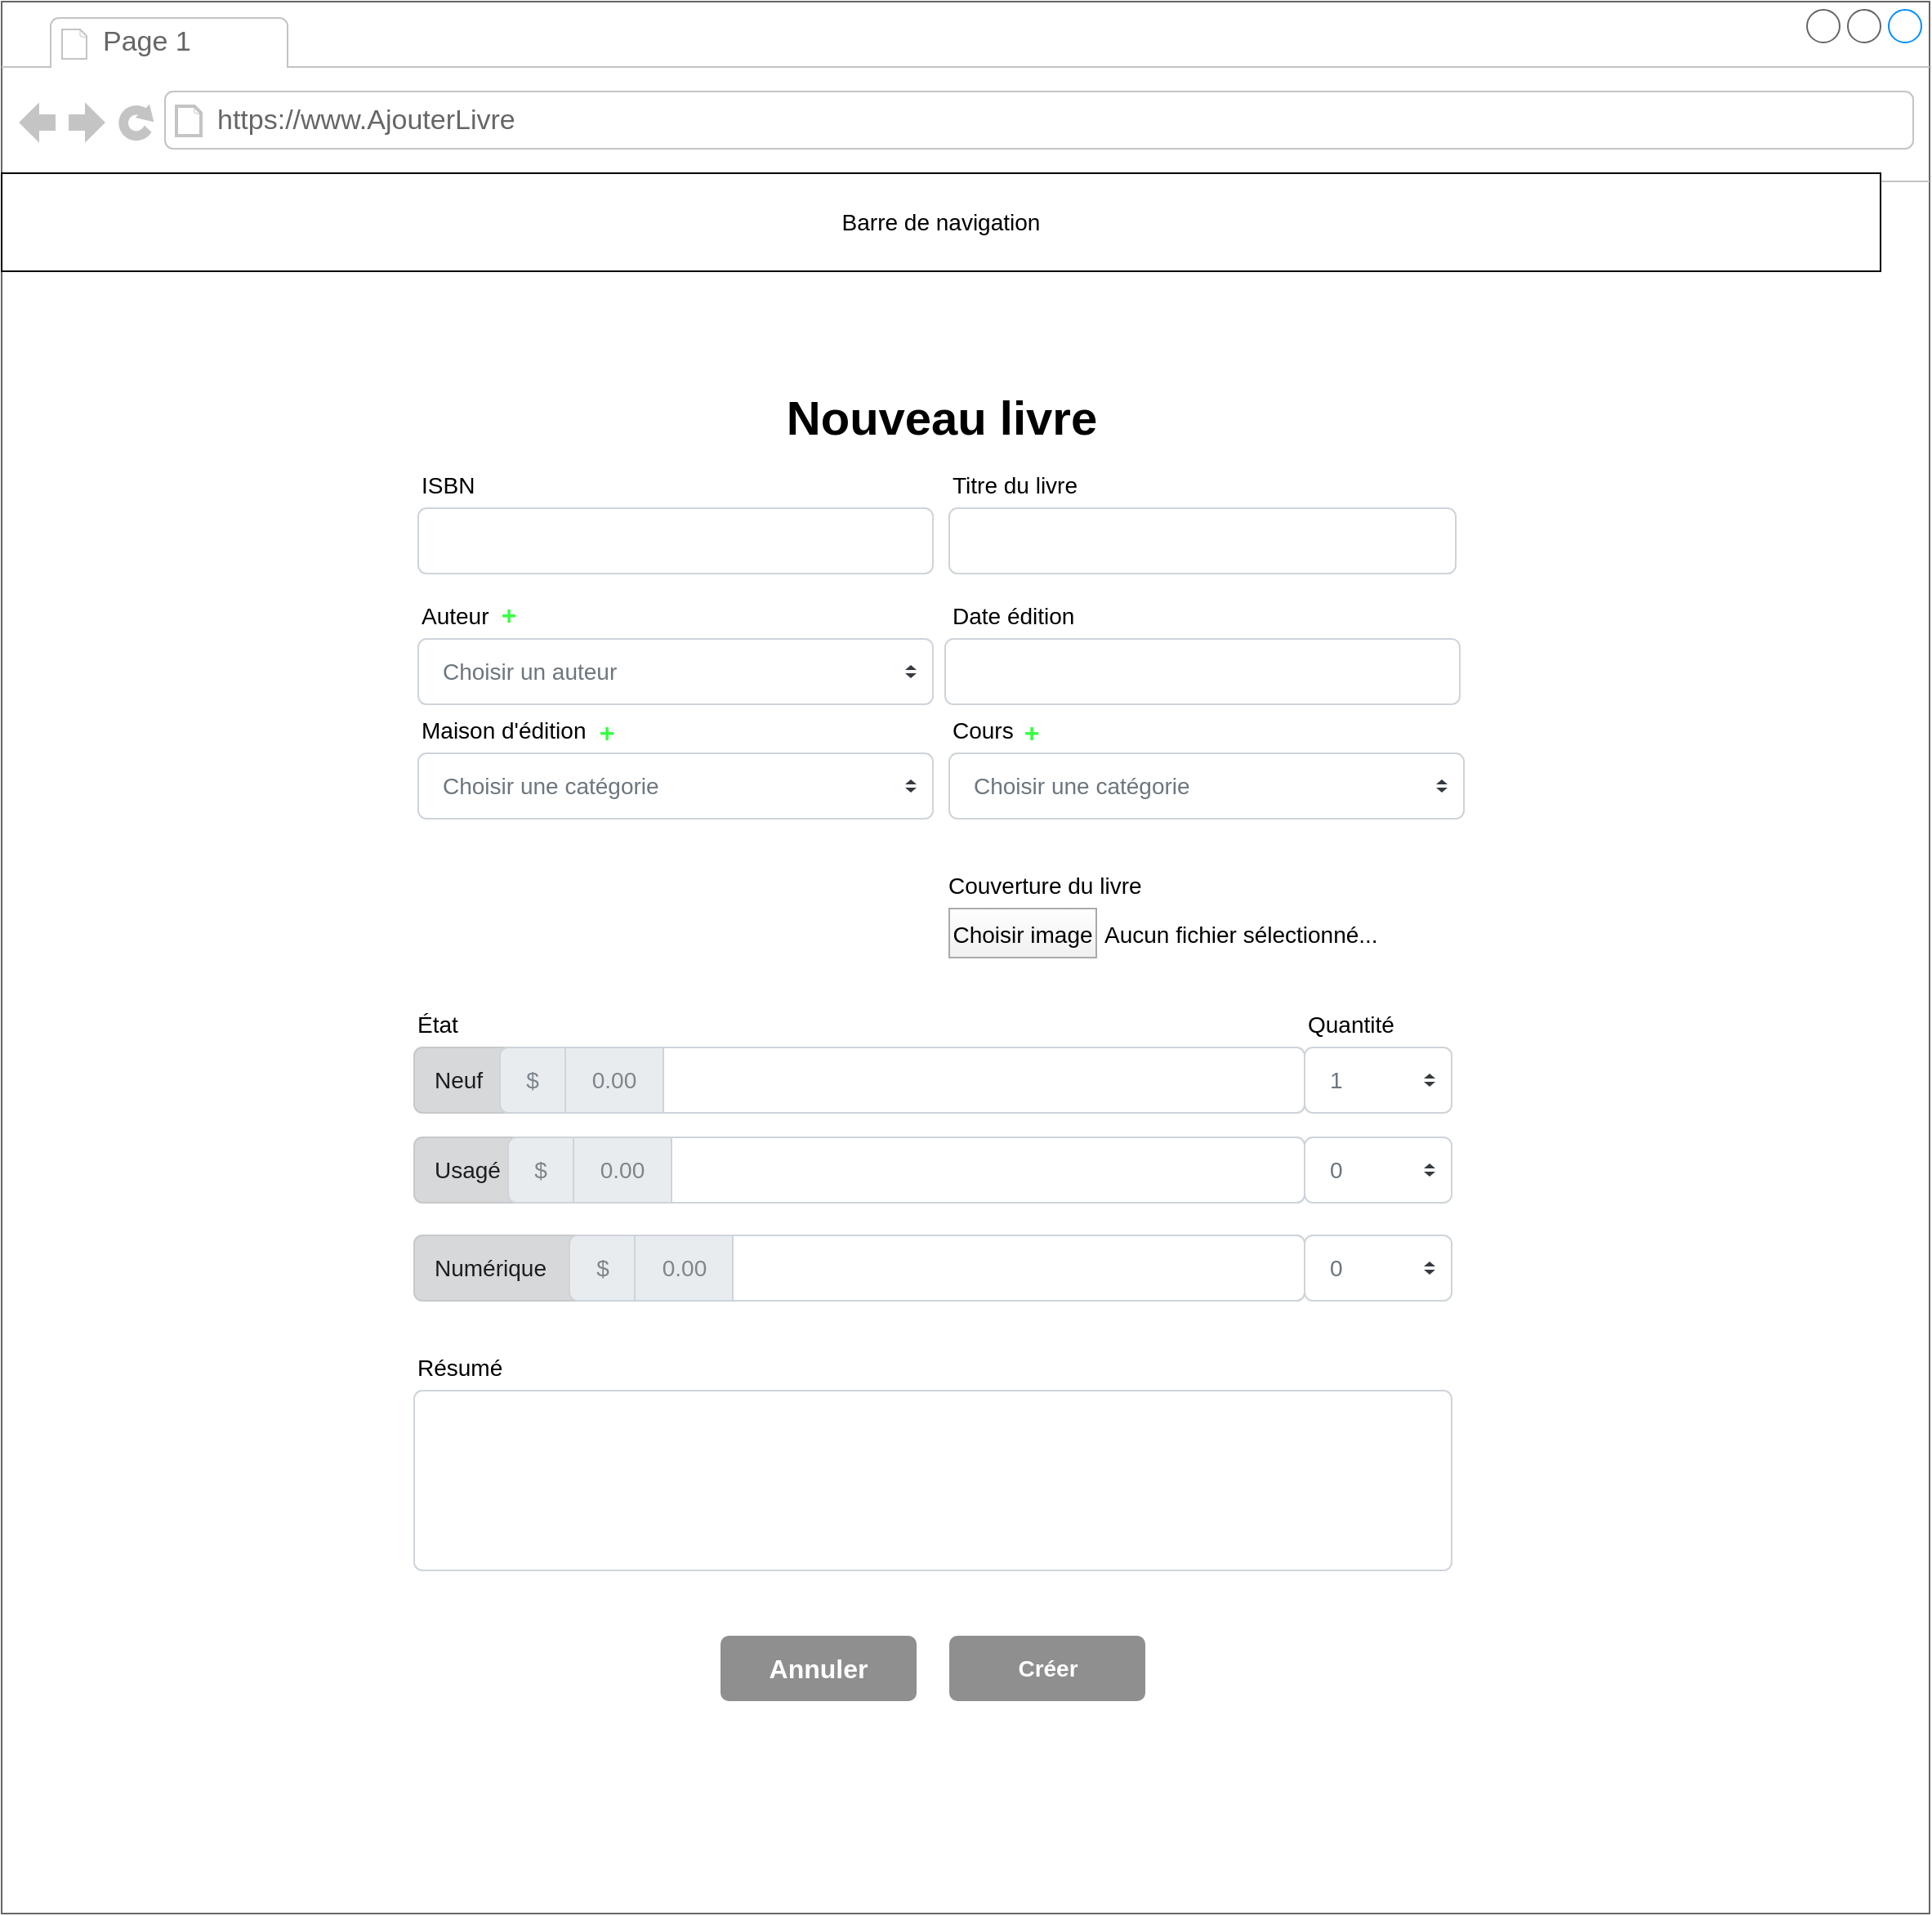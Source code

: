 <mxfile version="16.5.1" type="device"><diagram id="v4z9Ec0Ht1OAslnS_UjM" name="Page-1"><mxGraphModel dx="1102" dy="2034" grid="1" gridSize="10" guides="1" tooltips="1" connect="1" arrows="1" fold="1" page="1" pageScale="1" pageWidth="827" pageHeight="1169" math="0" shadow="0"><root><mxCell id="0"/><mxCell id="1" parent="0"/><mxCell id="XoJDlohP4tW6ISpuvC5Q-1" value="" style="strokeWidth=1;shadow=0;dashed=0;align=center;html=1;shape=mxgraph.mockup.containers.browserWindow;rSize=0;strokeColor=#666666;strokeColor2=#008cff;strokeColor3=#c4c4c4;mainText=,;recursiveResize=0;" parent="1" vertex="1"><mxGeometry x="290" y="-120" width="1180" height="1170" as="geometry"/></mxCell><mxCell id="XoJDlohP4tW6ISpuvC5Q-2" value="Page 1" style="strokeWidth=1;shadow=0;dashed=0;align=center;html=1;shape=mxgraph.mockup.containers.anchor;fontSize=17;fontColor=#666666;align=left;" parent="XoJDlohP4tW6ISpuvC5Q-1" vertex="1"><mxGeometry x="60" y="12" width="110" height="26" as="geometry"/></mxCell><mxCell id="XoJDlohP4tW6ISpuvC5Q-3" value="https://www.AjouterLivre" style="strokeWidth=1;shadow=0;dashed=0;align=center;html=1;shape=mxgraph.mockup.containers.anchor;rSize=0;fontSize=17;fontColor=#666666;align=left;" parent="XoJDlohP4tW6ISpuvC5Q-1" vertex="1"><mxGeometry x="130" y="60" width="250" height="26" as="geometry"/></mxCell><mxCell id="a2kyJpld35ci4O1NEibA-1" value="&lt;font style=&quot;font-size: 14px;&quot;&gt;Barre de navigation&lt;/font&gt;" style="rounded=0;whiteSpace=wrap;html=1;" parent="XoJDlohP4tW6ISpuvC5Q-1" vertex="1"><mxGeometry y="105" width="1150" height="60" as="geometry"/></mxCell><mxCell id="Nqb-R-9kXDNqcUdaFnAt-1" value="ISBN" style="fillColor=none;strokeColor=none;align=left;fontSize=14;" parent="XoJDlohP4tW6ISpuvC5Q-1" vertex="1"><mxGeometry x="255" y="280" width="100" height="30" as="geometry"/></mxCell><mxCell id="Nqb-R-9kXDNqcUdaFnAt-2" value="" style="html=1;shadow=0;dashed=0;shape=mxgraph.bootstrap.rrect;rSize=5;fillColor=#ffffff;strokeColor=#CED4DA;align=left;spacing=15;fontSize=14;fontColor=#6C767D;" parent="XoJDlohP4tW6ISpuvC5Q-1" vertex="1"><mxGeometry x="580" y="310" width="310" height="40" as="geometry"/></mxCell><mxCell id="Nqb-R-9kXDNqcUdaFnAt-3" value="Titre du livre" style="fillColor=none;strokeColor=none;align=left;fontSize=14;" parent="XoJDlohP4tW6ISpuvC5Q-1" vertex="1"><mxGeometry x="580" y="280" width="100" height="30" as="geometry"/></mxCell><mxCell id="Nqb-R-9kXDNqcUdaFnAt-4" value="" style="html=1;shadow=0;dashed=0;shape=mxgraph.bootstrap.rrect;rSize=5;fillColor=#ffffff;strokeColor=#CED4DA;align=left;spacing=15;fontSize=14;fontColor=#6C767D;" parent="XoJDlohP4tW6ISpuvC5Q-1" vertex="1"><mxGeometry x="255" y="310" width="315" height="40" as="geometry"/></mxCell><mxCell id="Nqb-R-9kXDNqcUdaFnAt-8" value="Résumé" style="fillColor=none;strokeColor=none;align=left;fontSize=14;" parent="XoJDlohP4tW6ISpuvC5Q-1" vertex="1"><mxGeometry x="252.5" y="820" width="100" height="30" as="geometry"/></mxCell><mxCell id="Nqb-R-9kXDNqcUdaFnAt-9" value="" style="html=1;shadow=0;dashed=0;shape=mxgraph.bootstrap.rrect;rSize=5;fillColor=#ffffff;strokeColor=#CED4DA;align=left;spacing=15;fontSize=14;fontColor=#6C767D;" parent="XoJDlohP4tW6ISpuvC5Q-1" vertex="1"><mxGeometry x="252.5" y="850" width="635" height="110" as="geometry"/></mxCell><mxCell id="Nqb-R-9kXDNqcUdaFnAt-17" value="Créer" style="html=1;shadow=0;dashed=0;shape=mxgraph.bootstrap.rrect;rSize=5;fillColor=#8F8F8F;strokeColor=none;align=center;spacing=15;fontSize=14;fontColor=#ffffff;fontStyle=1" parent="XoJDlohP4tW6ISpuvC5Q-1" vertex="1"><mxGeometry x="580" y="1000" width="120" height="40" as="geometry"/></mxCell><mxCell id="Nqb-R-9kXDNqcUdaFnAt-18" value="Choisir un auteur" style="html=1;shadow=0;dashed=0;shape=mxgraph.bootstrap.rrect;rSize=5;fillColor=#ffffff;strokeColor=#CED4DA;align=left;spacing=15;fontSize=14;fontColor=#6C767D;" parent="XoJDlohP4tW6ISpuvC5Q-1" vertex="1"><mxGeometry x="255" y="390" width="315" height="40" as="geometry"/></mxCell><mxCell id="Nqb-R-9kXDNqcUdaFnAt-19" value="" style="shape=triangle;direction=south;fillColor=#343A40;strokeColor=none;perimeter=none;" parent="Nqb-R-9kXDNqcUdaFnAt-18" vertex="1"><mxGeometry x="1" y="0.5" width="7" height="3" relative="1" as="geometry"><mxPoint x="-17" y="1" as="offset"/></mxGeometry></mxCell><mxCell id="Nqb-R-9kXDNqcUdaFnAt-20" value="" style="shape=triangle;direction=north;fillColor=#343A40;strokeColor=none;perimeter=none;" parent="Nqb-R-9kXDNqcUdaFnAt-18" vertex="1"><mxGeometry x="1" y="0.5" width="7" height="3" relative="1" as="geometry"><mxPoint x="-17" y="-4" as="offset"/></mxGeometry></mxCell><mxCell id="Nqb-R-9kXDNqcUdaFnAt-22" value="Auteur" style="fillColor=none;strokeColor=none;align=left;fontSize=14;" parent="XoJDlohP4tW6ISpuvC5Q-1" vertex="1"><mxGeometry x="255" y="360" width="100" height="30" as="geometry"/></mxCell><mxCell id="Nqb-R-9kXDNqcUdaFnAt-23" value="&lt;font size=&quot;1&quot; style=&quot;&quot;&gt;&lt;b style=&quot;font-size: 29px;&quot;&gt;Nouveau livre&lt;/b&gt;&lt;/font&gt;" style="text;html=1;align=center;verticalAlign=middle;resizable=0;points=[];autosize=1;strokeColor=none;fillColor=none;fontSize=14;" parent="XoJDlohP4tW6ISpuvC5Q-1" vertex="1"><mxGeometry x="470" y="230" width="210" height="50" as="geometry"/></mxCell><mxCell id="Nqb-R-9kXDNqcUdaFnAt-24" value="1" style="html=1;shadow=0;dashed=0;shape=mxgraph.bootstrap.rrect;rSize=5;fillColor=#ffffff;strokeColor=#CED4DA;align=left;spacing=15;fontSize=14;fontColor=#6C767D;" parent="XoJDlohP4tW6ISpuvC5Q-1" vertex="1"><mxGeometry x="797.5" y="640" width="90" height="40" as="geometry"/></mxCell><mxCell id="Nqb-R-9kXDNqcUdaFnAt-25" value="" style="shape=triangle;direction=south;fillColor=#343A40;strokeColor=none;perimeter=none;" parent="Nqb-R-9kXDNqcUdaFnAt-24" vertex="1"><mxGeometry x="1" y="0.5" width="7" height="3" relative="1" as="geometry"><mxPoint x="-17" y="1" as="offset"/></mxGeometry></mxCell><mxCell id="Nqb-R-9kXDNqcUdaFnAt-26" value="" style="shape=triangle;direction=north;fillColor=#343A40;strokeColor=none;perimeter=none;" parent="Nqb-R-9kXDNqcUdaFnAt-24" vertex="1"><mxGeometry x="1" y="0.5" width="7" height="3" relative="1" as="geometry"><mxPoint x="-17" y="-4" as="offset"/></mxGeometry></mxCell><mxCell id="Nqb-R-9kXDNqcUdaFnAt-28" value="Couverture du livre" style="fillColor=none;strokeColor=none;align=left;fontSize=14;" parent="XoJDlohP4tW6ISpuvC5Q-1" vertex="1"><mxGeometry x="577.5" y="520" width="150" height="40" as="geometry"/></mxCell><mxCell id="Nqb-R-9kXDNqcUdaFnAt-29" value="Choisir image" style="fillColor=#FEFEFE;strokeColor=#AAAAAA;fontSize=14;gradientColor=#F0F0F0;" parent="XoJDlohP4tW6ISpuvC5Q-1" vertex="1"><mxGeometry x="580" y="555" width="90" height="30" as="geometry"/></mxCell><mxCell id="Nqb-R-9kXDNqcUdaFnAt-30" value="Aucun fichier sélectionné..." style="fillColor=none;strokeColor=none;align=left;fontSize=14;spacing=5;" parent="XoJDlohP4tW6ISpuvC5Q-1" vertex="1"><mxGeometry x="670" y="555" width="100" height="30" as="geometry"/></mxCell><mxCell id="Nqb-R-9kXDNqcUdaFnAt-61" value="État" style="fillColor=none;strokeColor=none;align=left;fontSize=14;" parent="XoJDlohP4tW6ISpuvC5Q-1" vertex="1"><mxGeometry x="252.5" y="610" width="100" height="30" as="geometry"/></mxCell><mxCell id="Nqb-R-9kXDNqcUdaFnAt-63" value="" style="html=1;shadow=0;dashed=0;shape=mxgraph.bootstrap.rrect;rSize=5;fillColor=#ffffff;strokeColor=#CED4DA;align=left;spacing=15;fontSize=14;fontColor=#6C767D;" parent="XoJDlohP4tW6ISpuvC5Q-1" vertex="1"><mxGeometry x="577.5" y="390" width="315" height="40" as="geometry"/></mxCell><mxCell id="Nqb-R-9kXDNqcUdaFnAt-64" value="Date édition" style="fillColor=none;strokeColor=none;align=left;fontSize=14;" parent="XoJDlohP4tW6ISpuvC5Q-1" vertex="1"><mxGeometry x="580" y="360" width="100" height="30" as="geometry"/></mxCell><mxCell id="Nqb-R-9kXDNqcUdaFnAt-67" value="Neuf" style="html=1;shadow=0;dashed=0;shape=mxgraph.bootstrap.rrect;rSize=5;strokeColor=#C6C8CA;strokeWidth=1;fillColor=#D6D8D9;fontColor=#1B1E21;whiteSpace=wrap;align=left;verticalAlign=middle;spacingLeft=10;fontSize=14;" parent="XoJDlohP4tW6ISpuvC5Q-1" vertex="1"><mxGeometry x="252.5" y="640" width="545" height="40" as="geometry"/></mxCell><mxCell id="Nqb-R-9kXDNqcUdaFnAt-68" value="Quantité" style="fillColor=none;strokeColor=none;align=left;fontSize=14;" parent="XoJDlohP4tW6ISpuvC5Q-1" vertex="1"><mxGeometry x="797.5" y="610" width="100" height="30" as="geometry"/></mxCell><mxCell id="Nqb-R-9kXDNqcUdaFnAt-69" value="0" style="html=1;shadow=0;dashed=0;shape=mxgraph.bootstrap.rrect;rSize=5;fillColor=#ffffff;strokeColor=#CED4DA;align=left;spacing=15;fontSize=14;fontColor=#6C767D;" parent="XoJDlohP4tW6ISpuvC5Q-1" vertex="1"><mxGeometry x="797.5" y="695" width="90" height="40" as="geometry"/></mxCell><mxCell id="Nqb-R-9kXDNqcUdaFnAt-70" value="" style="shape=triangle;direction=south;fillColor=#343A40;strokeColor=none;perimeter=none;" parent="Nqb-R-9kXDNqcUdaFnAt-69" vertex="1"><mxGeometry x="1" y="0.5" width="7" height="3" relative="1" as="geometry"><mxPoint x="-17" y="1" as="offset"/></mxGeometry></mxCell><mxCell id="Nqb-R-9kXDNqcUdaFnAt-71" value="" style="shape=triangle;direction=north;fillColor=#343A40;strokeColor=none;perimeter=none;" parent="Nqb-R-9kXDNqcUdaFnAt-69" vertex="1"><mxGeometry x="1" y="0.5" width="7" height="3" relative="1" as="geometry"><mxPoint x="-17" y="-4" as="offset"/></mxGeometry></mxCell><mxCell id="Nqb-R-9kXDNqcUdaFnAt-72" value="Usagé" style="html=1;shadow=0;dashed=0;shape=mxgraph.bootstrap.rrect;rSize=5;strokeColor=#C6C8CA;strokeWidth=1;fillColor=#D6D8D9;fontColor=#1B1E21;whiteSpace=wrap;align=left;verticalAlign=middle;spacingLeft=10;fontSize=14;" parent="XoJDlohP4tW6ISpuvC5Q-1" vertex="1"><mxGeometry x="252.5" y="695" width="545" height="40" as="geometry"/></mxCell><mxCell id="Nqb-R-9kXDNqcUdaFnAt-73" value="0" style="html=1;shadow=0;dashed=0;shape=mxgraph.bootstrap.rrect;rSize=5;fillColor=#ffffff;strokeColor=#CED4DA;align=left;spacing=15;fontSize=14;fontColor=#6C767D;" parent="XoJDlohP4tW6ISpuvC5Q-1" vertex="1"><mxGeometry x="797.5" y="755" width="90" height="40" as="geometry"/></mxCell><mxCell id="Nqb-R-9kXDNqcUdaFnAt-74" value="" style="shape=triangle;direction=south;fillColor=#343A40;strokeColor=none;perimeter=none;" parent="Nqb-R-9kXDNqcUdaFnAt-73" vertex="1"><mxGeometry x="1" y="0.5" width="7" height="3" relative="1" as="geometry"><mxPoint x="-17" y="1" as="offset"/></mxGeometry></mxCell><mxCell id="Nqb-R-9kXDNqcUdaFnAt-75" value="" style="shape=triangle;direction=north;fillColor=#343A40;strokeColor=none;perimeter=none;" parent="Nqb-R-9kXDNqcUdaFnAt-73" vertex="1"><mxGeometry x="1" y="0.5" width="7" height="3" relative="1" as="geometry"><mxPoint x="-17" y="-4" as="offset"/></mxGeometry></mxCell><mxCell id="Nqb-R-9kXDNqcUdaFnAt-76" value="Numérique" style="html=1;shadow=0;dashed=0;shape=mxgraph.bootstrap.rrect;rSize=5;strokeColor=#C6C8CA;strokeWidth=1;fillColor=#D6D8D9;fontColor=#1B1E21;whiteSpace=wrap;align=left;verticalAlign=middle;spacingLeft=10;fontSize=14;" parent="XoJDlohP4tW6ISpuvC5Q-1" vertex="1"><mxGeometry x="252.5" y="755" width="545" height="40" as="geometry"/></mxCell><mxCell id="xs5AKW93ig-MrtTvc2dJ-1" value="Annuler" style="html=1;shadow=0;dashed=0;shape=mxgraph.bootstrap.rrect;rSize=5;strokeColor=none;strokeWidth=1;fillColor=#8F8F8F;fontColor=#FFFFFF;whiteSpace=wrap;align=center;verticalAlign=middle;spacingLeft=0;fontStyle=1;fontSize=16;spacing=5;" parent="XoJDlohP4tW6ISpuvC5Q-1" vertex="1"><mxGeometry x="440" y="1000" width="120" height="40" as="geometry"/></mxCell><mxCell id="zPIoOAPAfdrfCR_e4Xdk-1" value="Choisir une catégorie" style="html=1;shadow=0;dashed=0;shape=mxgraph.bootstrap.rrect;rSize=5;fillColor=#ffffff;strokeColor=#CED4DA;align=left;spacing=15;fontSize=14;fontColor=#6C767D;" vertex="1" parent="XoJDlohP4tW6ISpuvC5Q-1"><mxGeometry x="580" y="460" width="315" height="40" as="geometry"/></mxCell><mxCell id="zPIoOAPAfdrfCR_e4Xdk-2" value="" style="shape=triangle;direction=south;fillColor=#343A40;strokeColor=none;perimeter=none;" vertex="1" parent="zPIoOAPAfdrfCR_e4Xdk-1"><mxGeometry x="1" y="0.5" width="7" height="3" relative="1" as="geometry"><mxPoint x="-17" y="1" as="offset"/></mxGeometry></mxCell><mxCell id="zPIoOAPAfdrfCR_e4Xdk-3" value="" style="shape=triangle;direction=north;fillColor=#343A40;strokeColor=none;perimeter=none;" vertex="1" parent="zPIoOAPAfdrfCR_e4Xdk-1"><mxGeometry x="1" y="0.5" width="7" height="3" relative="1" as="geometry"><mxPoint x="-17" y="-4" as="offset"/></mxGeometry></mxCell><mxCell id="zPIoOAPAfdrfCR_e4Xdk-4" value="Cours" style="fillColor=none;strokeColor=none;align=left;fontSize=14;" vertex="1" parent="zPIoOAPAfdrfCR_e4Xdk-1"><mxGeometry y="-30" width="100" height="30" as="geometry"/></mxCell><mxCell id="zPIoOAPAfdrfCR_e4Xdk-34" value="&lt;b&gt;&lt;font style=&quot;font-size: 16px&quot;&gt;+&lt;/font&gt;&lt;/b&gt;" style="text;html=1;align=center;verticalAlign=middle;resizable=0;points=[];autosize=1;strokeColor=none;fillColor=none;fontColor=#36FF43;" vertex="1" parent="zPIoOAPAfdrfCR_e4Xdk-1"><mxGeometry x="40" y="-23" width="20" height="20" as="geometry"/></mxCell><mxCell id="zPIoOAPAfdrfCR_e4Xdk-13" value="" style="html=1;shadow=0;dashed=0;shape=mxgraph.bootstrap.rrect;rSize=5;strokeColor=#CED4DA;html=1;whiteSpace=wrap;fillColor=#FFFFFF;fontColor=#7D868C;align=left;spacing=15;spacingLeft=40;fontSize=14;" vertex="1" parent="XoJDlohP4tW6ISpuvC5Q-1"><mxGeometry x="305" y="640" width="492.5" height="40" as="geometry"/></mxCell><mxCell id="zPIoOAPAfdrfCR_e4Xdk-14" value="$" style="html=1;shadow=0;dashed=0;shape=mxgraph.bootstrap.leftButton;strokeColor=inherit;gradientColor=inherit;fontColor=inherit;fillColor=#E9ECEF;rSize=5;perimeter=none;whiteSpace=wrap;resizeHeight=1;fontSize=14;" vertex="1" parent="zPIoOAPAfdrfCR_e4Xdk-13"><mxGeometry width="40" height="40" relative="1" as="geometry"/></mxCell><mxCell id="zPIoOAPAfdrfCR_e4Xdk-15" value="0.00" style="html=1;shadow=0;dashed=0;strokeColor=inherit;gradientColor=inherit;fontColor=inherit;fillColor=#E9ECEF;perimeter=none;whiteSpace=wrap;resizeHeight=1;fontSize=14;" vertex="1" parent="zPIoOAPAfdrfCR_e4Xdk-13"><mxGeometry width="60" height="40" relative="1" as="geometry"><mxPoint x="40" as="offset"/></mxGeometry></mxCell><mxCell id="zPIoOAPAfdrfCR_e4Xdk-17" value="" style="html=1;shadow=0;dashed=0;shape=mxgraph.bootstrap.rrect;rSize=5;strokeColor=#CED4DA;html=1;whiteSpace=wrap;fillColor=#FFFFFF;fontColor=#7D868C;align=left;spacing=15;spacingLeft=40;fontSize=14;" vertex="1" parent="XoJDlohP4tW6ISpuvC5Q-1"><mxGeometry x="310" y="695" width="487.5" height="40" as="geometry"/></mxCell><mxCell id="zPIoOAPAfdrfCR_e4Xdk-18" value="$" style="html=1;shadow=0;dashed=0;shape=mxgraph.bootstrap.leftButton;strokeColor=inherit;gradientColor=inherit;fontColor=inherit;fillColor=#E9ECEF;rSize=5;perimeter=none;whiteSpace=wrap;resizeHeight=1;fontSize=14;" vertex="1" parent="zPIoOAPAfdrfCR_e4Xdk-17"><mxGeometry width="40" height="40" relative="1" as="geometry"/></mxCell><mxCell id="zPIoOAPAfdrfCR_e4Xdk-19" value="0.00" style="html=1;shadow=0;dashed=0;strokeColor=inherit;gradientColor=inherit;fontColor=inherit;fillColor=#E9ECEF;perimeter=none;whiteSpace=wrap;resizeHeight=1;fontSize=14;" vertex="1" parent="zPIoOAPAfdrfCR_e4Xdk-17"><mxGeometry width="60" height="40" relative="1" as="geometry"><mxPoint x="40" as="offset"/></mxGeometry></mxCell><mxCell id="zPIoOAPAfdrfCR_e4Xdk-21" value="" style="html=1;shadow=0;dashed=0;shape=mxgraph.bootstrap.rrect;rSize=5;strokeColor=#CED4DA;html=1;whiteSpace=wrap;fillColor=#FFFFFF;fontColor=#7D868C;align=left;spacing=15;spacingLeft=40;fontSize=14;" vertex="1" parent="XoJDlohP4tW6ISpuvC5Q-1"><mxGeometry x="347.5" y="755" width="450" height="40" as="geometry"/></mxCell><mxCell id="zPIoOAPAfdrfCR_e4Xdk-22" value="$" style="html=1;shadow=0;dashed=0;shape=mxgraph.bootstrap.leftButton;strokeColor=inherit;gradientColor=inherit;fontColor=inherit;fillColor=#E9ECEF;rSize=5;perimeter=none;whiteSpace=wrap;resizeHeight=1;fontSize=14;" vertex="1" parent="zPIoOAPAfdrfCR_e4Xdk-21"><mxGeometry width="40" height="40" relative="1" as="geometry"/></mxCell><mxCell id="zPIoOAPAfdrfCR_e4Xdk-23" value="0.00" style="html=1;shadow=0;dashed=0;strokeColor=inherit;gradientColor=inherit;fontColor=inherit;fillColor=#E9ECEF;perimeter=none;whiteSpace=wrap;resizeHeight=1;fontSize=14;" vertex="1" parent="zPIoOAPAfdrfCR_e4Xdk-21"><mxGeometry width="60" height="40" relative="1" as="geometry"><mxPoint x="40" as="offset"/></mxGeometry></mxCell><mxCell id="zPIoOAPAfdrfCR_e4Xdk-25" value="Choisir une catégorie" style="html=1;shadow=0;dashed=0;shape=mxgraph.bootstrap.rrect;rSize=5;fillColor=#ffffff;strokeColor=#CED4DA;align=left;spacing=15;fontSize=14;fontColor=#6C767D;" vertex="1" parent="XoJDlohP4tW6ISpuvC5Q-1"><mxGeometry x="255" y="460" width="315" height="40" as="geometry"/></mxCell><mxCell id="zPIoOAPAfdrfCR_e4Xdk-26" value="" style="shape=triangle;direction=south;fillColor=#343A40;strokeColor=none;perimeter=none;" vertex="1" parent="zPIoOAPAfdrfCR_e4Xdk-25"><mxGeometry x="1" y="0.5" width="7" height="3" relative="1" as="geometry"><mxPoint x="-17" y="1" as="offset"/></mxGeometry></mxCell><mxCell id="zPIoOAPAfdrfCR_e4Xdk-27" value="" style="shape=triangle;direction=north;fillColor=#343A40;strokeColor=none;perimeter=none;" vertex="1" parent="zPIoOAPAfdrfCR_e4Xdk-25"><mxGeometry x="1" y="0.5" width="7" height="3" relative="1" as="geometry"><mxPoint x="-17" y="-4" as="offset"/></mxGeometry></mxCell><mxCell id="zPIoOAPAfdrfCR_e4Xdk-28" value="Maison d'édition" style="fillColor=none;strokeColor=none;align=left;fontSize=14;" vertex="1" parent="zPIoOAPAfdrfCR_e4Xdk-25"><mxGeometry y="-30" width="100" height="30" as="geometry"/></mxCell><mxCell id="zPIoOAPAfdrfCR_e4Xdk-30" value="&lt;b&gt;&lt;font style=&quot;font-size: 16px&quot;&gt;+&lt;/font&gt;&lt;/b&gt;" style="text;html=1;align=center;verticalAlign=middle;resizable=0;points=[];autosize=1;strokeColor=none;fillColor=none;fontColor=#36FF43;" vertex="1" parent="XoJDlohP4tW6ISpuvC5Q-1"><mxGeometry x="360" y="437" width="20" height="20" as="geometry"/></mxCell><mxCell id="zPIoOAPAfdrfCR_e4Xdk-32" value="&lt;b&gt;&lt;font style=&quot;font-size: 16px&quot;&gt;+&lt;/font&gt;&lt;/b&gt;" style="text;html=1;align=center;verticalAlign=middle;resizable=0;points=[];autosize=1;strokeColor=none;fillColor=none;fontColor=#36FF43;" vertex="1" parent="XoJDlohP4tW6ISpuvC5Q-1"><mxGeometry x="300" y="365" width="20" height="20" as="geometry"/></mxCell></root></mxGraphModel></diagram></mxfile>